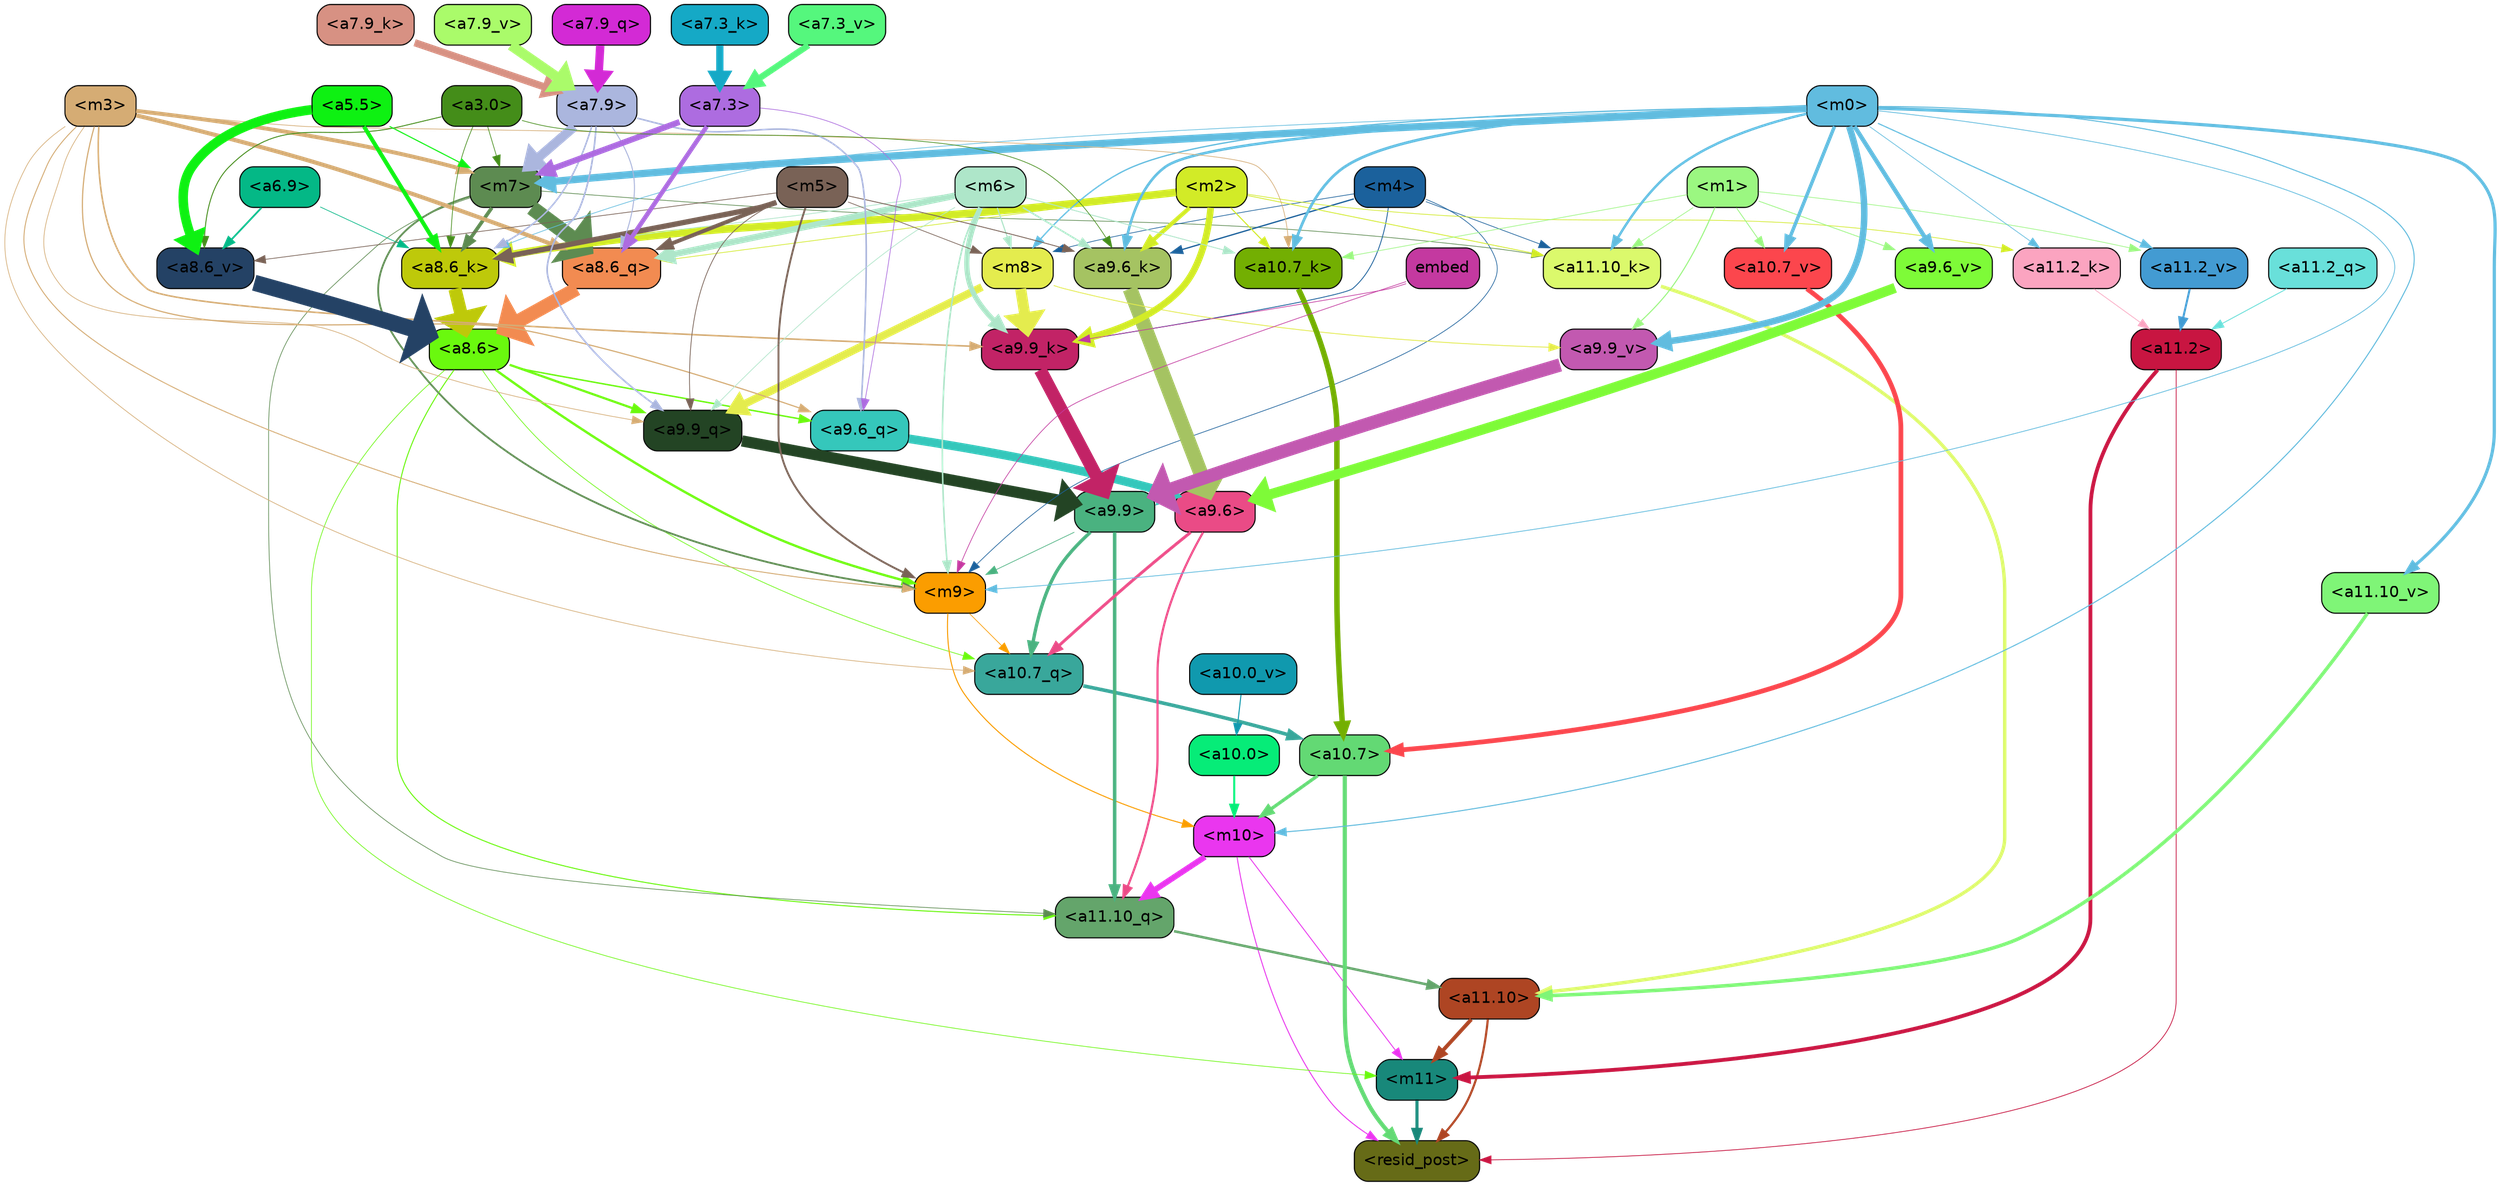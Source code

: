 strict digraph "" {
	graph [bgcolor=transparent,
		layout=dot,
		overlap=false,
		splines=true
	];
	"<m11>"	[color=black,
		fillcolor="#18887a",
		fontname=Helvetica,
		shape=box,
		style="filled, rounded"];
	"<resid_post>"	[color=black,
		fillcolor="#666b17",
		fontname=Helvetica,
		shape=box,
		style="filled, rounded"];
	"<m11>" -> "<resid_post>"	[color="#18887a",
		penwidth=2.702841281890869];
	"<a11.10>"	[color=black,
		fillcolor="#ae4523",
		fontname=Helvetica,
		shape=box,
		style="filled, rounded"];
	"<a11.10>" -> "<m11>"	[color="#ae4523",
		penwidth=3.3565988540649414];
	"<a11.10>" -> "<resid_post>"	[color="#ae4523",
		penwidth=1.9347846508026123];
	"<a11.2>"	[color=black,
		fillcolor="#c81541",
		fontname=Helvetica,
		shape=box,
		style="filled, rounded"];
	"<a11.2>" -> "<m11>"	[color="#c81541",
		penwidth=3.357710838317871];
	"<a11.2>" -> "<resid_post>"	[color="#c81541",
		penwidth=0.6756799221038818];
	"<m10>"	[color=black,
		fillcolor="#ea36ef",
		fontname=Helvetica,
		shape=box,
		style="filled, rounded"];
	"<m10>" -> "<m11>"	[color="#ea36ef",
		penwidth=0.7995781898498535];
	"<m10>" -> "<resid_post>"	[color="#ea36ef",
		penwidth=0.84842848777771];
	"<a11.10_q>"	[color=black,
		fillcolor="#64a56b",
		fontname=Helvetica,
		shape=box,
		style="filled, rounded"];
	"<m10>" -> "<a11.10_q>"	[color="#ea36ef",
		penwidth=5.131217956542969];
	"<a10.7>"	[color=black,
		fillcolor="#63d974",
		fontname=Helvetica,
		shape=box,
		style="filled, rounded"];
	"<a10.7>" -> "<resid_post>"	[color="#63d974",
		penwidth=3.701959013938904];
	"<a10.7>" -> "<m10>"	[color="#63d974",
		penwidth=2.9233598709106445];
	"<a8.6>"	[color=black,
		fillcolor="#6af90e",
		fontname=Helvetica,
		shape=box,
		style="filled, rounded"];
	"<a8.6>" -> "<m11>"	[color="#6af90e",
		penwidth=0.6];
	"<a8.6>" -> "<a11.10_q>"	[color="#6af90e",
		penwidth=0.8920164108276367];
	"<m9>"	[color=black,
		fillcolor="#fb9d00",
		fontname=Helvetica,
		shape=box,
		style="filled, rounded"];
	"<a8.6>" -> "<m9>"	[color="#6af90e",
		penwidth=2.0895538330078125];
	"<a10.7_q>"	[color=black,
		fillcolor="#39a79b",
		fontname=Helvetica,
		shape=box,
		style="filled, rounded"];
	"<a8.6>" -> "<a10.7_q>"	[color="#6af90e",
		penwidth=0.6];
	"<a9.9_q>"	[color=black,
		fillcolor="#234424",
		fontname=Helvetica,
		shape=box,
		style="filled, rounded"];
	"<a8.6>" -> "<a9.9_q>"	[color="#6af90e",
		penwidth=1.9669651985168457];
	"<a9.6_q>"	[color=black,
		fillcolor="#35c7bb",
		fontname=Helvetica,
		shape=box,
		style="filled, rounded"];
	"<a8.6>" -> "<a9.6_q>"	[color="#6af90e",
		penwidth=1.2784099578857422];
	"<a11.10_q>" -> "<a11.10>"	[color="#64a56b",
		penwidth=2.230653762817383];
	"<a11.2_q>"	[color=black,
		fillcolor="#69e0da",
		fontname=Helvetica,
		shape=box,
		style="filled, rounded"];
	"<a11.2_q>" -> "<a11.2>"	[color="#69e0da",
		penwidth=0.7805061340332031];
	"<a11.10_k>"	[color=black,
		fillcolor="#dbf96c",
		fontname=Helvetica,
		shape=box,
		style="filled, rounded"];
	"<a11.10_k>" -> "<a11.10>"	[color="#dbf96c",
		penwidth=3.010073661804199];
	"<a11.2_k>"	[color=black,
		fillcolor="#fba4c0",
		fontname=Helvetica,
		shape=box,
		style="filled, rounded"];
	"<a11.2_k>" -> "<a11.2>"	[color="#fba4c0",
		penwidth=0.6];
	"<a11.10_v>"	[color=black,
		fillcolor="#7ff577",
		fontname=Helvetica,
		shape=box,
		style="filled, rounded"];
	"<a11.10_v>" -> "<a11.10>"	[color="#7ff577",
		penwidth=3.0961761474609375];
	"<a11.2_v>"	[color=black,
		fillcolor="#439bd2",
		fontname=Helvetica,
		shape=box,
		style="filled, rounded"];
	"<a11.2_v>" -> "<a11.2>"	[color="#439bd2",
		penwidth=1.7951231002807617];
	"<a9.9>"	[color=black,
		fillcolor="#4ab280",
		fontname=Helvetica,
		shape=box,
		style="filled, rounded"];
	"<a9.9>" -> "<a11.10_q>"	[color="#4ab280",
		penwidth=3.086172103881836];
	"<a9.9>" -> "<m9>"	[color="#4ab280",
		penwidth=0.6];
	"<a9.9>" -> "<a10.7_q>"	[color="#4ab280",
		penwidth=2.9829912185668945];
	"<a9.6>"	[color=black,
		fillcolor="#ea4b86",
		fontname=Helvetica,
		shape=box,
		style="filled, rounded"];
	"<a9.6>" -> "<a11.10_q>"	[color="#ea4b86",
		penwidth=1.9188203811645508];
	"<a9.6>" -> "<a10.7_q>"	[color="#ea4b86",
		penwidth=2.6223926544189453];
	"<m7>"	[color=black,
		fillcolor="#5d8b51",
		fontname=Helvetica,
		shape=box,
		style="filled, rounded"];
	"<m7>" -> "<a11.10_q>"	[color="#5d8b51",
		penwidth=0.6];
	"<m7>" -> "<a11.10_k>"	[color="#5d8b51",
		penwidth=0.6];
	"<m7>" -> "<m9>"	[color="#5d8b51",
		penwidth=1.602376937866211];
	"<a8.6_q>"	[color=black,
		fillcolor="#f28b51",
		fontname=Helvetica,
		shape=box,
		style="filled, rounded"];
	"<m7>" -> "<a8.6_q>"	[color="#5d8b51",
		penwidth=13.241378784179688];
	"<a8.6_k>"	[color=black,
		fillcolor="#bec90a",
		fontname=Helvetica,
		shape=box,
		style="filled, rounded"];
	"<m7>" -> "<a8.6_k>"	[color="#5d8b51",
		penwidth=3.1968326568603516];
	"<m4>"	[color=black,
		fillcolor="#1b619c",
		fontname=Helvetica,
		shape=box,
		style="filled, rounded"];
	"<m4>" -> "<a11.10_k>"	[color="#1b619c",
		penwidth=0.6];
	"<m4>" -> "<m9>"	[color="#1b619c",
		penwidth=0.6];
	"<a9.9_k>"	[color=black,
		fillcolor="#c22366",
		fontname=Helvetica,
		shape=box,
		style="filled, rounded"];
	"<m4>" -> "<a9.9_k>"	[color="#1b619c",
		penwidth=0.7440586090087891];
	"<a9.6_k>"	[color=black,
		fillcolor="#a5c362",
		fontname=Helvetica,
		shape=box,
		style="filled, rounded"];
	"<m4>" -> "<a9.6_k>"	[color="#1b619c",
		penwidth=1.1381549835205078];
	"<m8>"	[color=black,
		fillcolor="#e4ec4e",
		fontname=Helvetica,
		shape=box,
		style="filled, rounded"];
	"<m4>" -> "<m8>"	[color="#1b619c",
		penwidth=0.6];
	"<m2>"	[color=black,
		fillcolor="#d2eb27",
		fontname=Helvetica,
		shape=box,
		style="filled, rounded"];
	"<m2>" -> "<a11.10_k>"	[color="#d2eb27",
		penwidth=0.7053709030151367];
	"<m2>" -> "<a11.2_k>"	[color="#d2eb27",
		penwidth=0.6];
	"<a10.7_k>"	[color=black,
		fillcolor="#73af02",
		fontname=Helvetica,
		shape=box,
		style="filled, rounded"];
	"<m2>" -> "<a10.7_k>"	[color="#d2eb27",
		penwidth=0.9458351135253906];
	"<m2>" -> "<a9.9_k>"	[color="#d2eb27",
		penwidth=5.899354457855225];
	"<m2>" -> "<a9.6_k>"	[color="#d2eb27",
		penwidth=3.641721725463867];
	"<m2>" -> "<a8.6_q>"	[color="#d2eb27",
		penwidth=0.6];
	"<m2>" -> "<a8.6_k>"	[color="#d2eb27",
		penwidth=6.741854667663574];
	"<m1>"	[color=black,
		fillcolor="#9bf781",
		fontname=Helvetica,
		shape=box,
		style="filled, rounded"];
	"<m1>" -> "<a11.10_k>"	[color="#9bf781",
		penwidth=0.6];
	"<m1>" -> "<a11.2_v>"	[color="#9bf781",
		penwidth=0.6];
	"<m1>" -> "<a10.7_k>"	[color="#9bf781",
		penwidth=0.6];
	"<a10.7_v>"	[color=black,
		fillcolor="#fc464d",
		fontname=Helvetica,
		shape=box,
		style="filled, rounded"];
	"<m1>" -> "<a10.7_v>"	[color="#9bf781",
		penwidth=0.7276821136474609];
	"<a9.9_v>"	[color=black,
		fillcolor="#c259b0",
		fontname=Helvetica,
		shape=box,
		style="filled, rounded"];
	"<m1>" -> "<a9.9_v>"	[color="#9bf781",
		penwidth=0.9372577667236328];
	"<a9.6_v>"	[color=black,
		fillcolor="#7efb38",
		fontname=Helvetica,
		shape=box,
		style="filled, rounded"];
	"<m1>" -> "<a9.6_v>"	[color="#9bf781",
		penwidth=0.6895580291748047];
	"<m0>"	[color=black,
		fillcolor="#61bcdf",
		fontname=Helvetica,
		shape=box,
		style="filled, rounded"];
	"<m0>" -> "<m10>"	[color="#61bcdf",
		penwidth=0.9029474258422852];
	"<m0>" -> "<a11.10_k>"	[color="#61bcdf",
		penwidth=2.144052505493164];
	"<m0>" -> "<a11.2_k>"	[color="#61bcdf",
		penwidth=0.6134786605834961];
	"<m0>" -> "<a11.10_v>"	[color="#61bcdf",
		penwidth=2.813839912414551];
	"<m0>" -> "<a11.2_v>"	[color="#61bcdf",
		penwidth=0.9900531768798828];
	"<m0>" -> "<m7>"	[color="#61bcdf",
		penwidth=6.471525192260742];
	"<m0>" -> "<m9>"	[color="#61bcdf",
		penwidth=0.6837482452392578];
	"<m0>" -> "<a10.7_k>"	[color="#61bcdf",
		penwidth=2.4311294555664062];
	"<m0>" -> "<a10.7_v>"	[color="#61bcdf",
		penwidth=3.061185836791992];
	"<m0>" -> "<a9.6_k>"	[color="#61bcdf",
		penwidth=2.3033218383789062];
	"<m0>" -> "<a9.9_v>"	[color="#61bcdf",
		penwidth=5.749459266662598];
	"<m0>" -> "<a9.6_v>"	[color="#61bcdf",
		penwidth=3.8124656677246094];
	"<m0>" -> "<m8>"	[color="#61bcdf",
		penwidth=1.1439266204833984];
	"<m0>" -> "<a8.6_k>"	[color="#61bcdf",
		penwidth=0.6];
	"<a10.0>"	[color=black,
		fillcolor="#06ec78",
		fontname=Helvetica,
		shape=box,
		style="filled, rounded"];
	"<a10.0>" -> "<m10>"	[color="#06ec78",
		penwidth=1.7953290939331055];
	"<m9>" -> "<m10>"	[color="#fb9d00",
		penwidth=0.8976783752441406];
	"<m9>" -> "<a10.7_q>"	[color="#fb9d00",
		penwidth=0.6];
	"<a10.7_q>" -> "<a10.7>"	[color="#39a79b",
		penwidth=3.1667375564575195];
	"<a10.7_k>" -> "<a10.7>"	[color="#73af02",
		penwidth=4.86921501159668];
	"<a10.7_v>" -> "<a10.7>"	[color="#fc464d",
		penwidth=4.189113616943359];
	"<a10.0_v>"	[color=black,
		fillcolor="#1099ae",
		fontname=Helvetica,
		shape=box,
		style="filled, rounded"];
	"<a10.0_v>" -> "<a10.0>"	[color="#1099ae",
		penwidth=0.9297943115234375];
	"<m3>"	[color=black,
		fillcolor="#d5ac74",
		fontname=Helvetica,
		shape=box,
		style="filled, rounded"];
	"<m3>" -> "<m7>"	[color="#d5ac74",
		penwidth=3.516108512878418];
	"<m3>" -> "<m9>"	[color="#d5ac74",
		penwidth=0.8340511322021484];
	"<m3>" -> "<a10.7_q>"	[color="#d5ac74",
		penwidth=0.6];
	"<m3>" -> "<a10.7_k>"	[color="#d5ac74",
		penwidth=0.6];
	"<m3>" -> "<a9.9_q>"	[color="#d5ac74",
		penwidth=0.6];
	"<m3>" -> "<a9.6_q>"	[color="#d5ac74",
		penwidth=1.023146629333496];
	"<m3>" -> "<a9.9_k>"	[color="#d5ac74",
		penwidth=1.3686113357543945];
	"<m3>" -> "<a8.6_q>"	[color="#d5ac74",
		penwidth=3.662356376647949];
	"<m6>"	[color=black,
		fillcolor="#aee6c9",
		fontname=Helvetica,
		shape=box,
		style="filled, rounded"];
	"<m6>" -> "<m9>"	[color="#aee6c9",
		penwidth=1.3627052307128906];
	"<m6>" -> "<a10.7_k>"	[color="#aee6c9",
		penwidth=0.7860317230224609];
	"<m6>" -> "<a9.9_q>"	[color="#aee6c9",
		penwidth=0.6];
	"<m6>" -> "<a9.9_k>"	[color="#aee6c9",
		penwidth=4.531258583068848];
	"<m6>" -> "<a9.6_k>"	[color="#aee6c9",
		penwidth=1.4181280136108398];
	"<m6>" -> "<m8>"	[color="#aee6c9",
		penwidth=1.0155630111694336];
	"<m6>" -> "<a8.6_q>"	[color="#aee6c9",
		penwidth=5.633528709411621];
	"<m6>" -> "<a8.6_k>"	[color="#aee6c9",
		penwidth=0.6571521759033203];
	"<m5>"	[color=black,
		fillcolor="#796256",
		fontname=Helvetica,
		shape=box,
		style="filled, rounded"];
	"<m5>" -> "<m9>"	[color="#796256",
		penwidth=1.681243896484375];
	"<m5>" -> "<a9.9_q>"	[color="#796256",
		penwidth=0.6613569259643555];
	"<m5>" -> "<a9.6_k>"	[color="#796256",
		penwidth=0.758631706237793];
	"<m5>" -> "<m8>"	[color="#796256",
		penwidth=0.6134414672851562];
	"<m5>" -> "<a8.6_q>"	[color="#796256",
		penwidth=3.4897823333740234];
	"<m5>" -> "<a8.6_k>"	[color="#796256",
		penwidth=4.6982269287109375];
	"<a8.6_v>"	[color=black,
		fillcolor="#244265",
		fontname=Helvetica,
		shape=box,
		style="filled, rounded"];
	"<m5>" -> "<a8.6_v>"	[color="#796256",
		penwidth=0.6290683746337891];
	embed	[color=black,
		fillcolor="#c439a0",
		fontname=Helvetica,
		shape=box,
		style="filled, rounded"];
	embed -> "<m9>"	[color="#c439a0",
		penwidth=0.6];
	embed -> "<a9.9_k>"	[color="#c439a0",
		penwidth=0.6];
	"<a9.9_q>" -> "<a9.9>"	[color="#234424",
		penwidth=9.939762115478516];
	"<a9.6_q>" -> "<a9.6>"	[color="#35c7bb",
		penwidth=7.661715507507324];
	"<a9.9_k>" -> "<a9.9>"	[color="#c22366",
		penwidth=11.399191856384277];
	"<a9.6_k>" -> "<a9.6>"	[color="#a5c362",
		penwidth=13.081165313720703];
	"<a9.9_v>" -> "<a9.9>"	[color="#c259b0",
		penwidth=11.790493965148926];
	"<a9.6_v>" -> "<a9.6>"	[color="#7efb38",
		penwidth=8.907938003540039];
	"<m8>" -> "<a9.9_q>"	[color="#e4ec4e",
		penwidth=6.900845050811768];
	"<m8>" -> "<a9.9_k>"	[color="#e4ec4e",
		penwidth=9.720273971557617];
	"<m8>" -> "<a9.9_v>"	[color="#e4ec4e",
		penwidth=0.7325820922851562];
	"<a7.9>"	[color=black,
		fillcolor="#abb6de",
		fontname=Helvetica,
		shape=box,
		style="filled, rounded"];
	"<a7.9>" -> "<m7>"	[color="#abb6de",
		penwidth=8.380303382873535];
	"<a7.9>" -> "<a9.9_q>"	[color="#abb6de",
		penwidth=1.4397644996643066];
	"<a7.9>" -> "<a9.6_q>"	[color="#abb6de",
		penwidth=1.3931035995483398];
	"<a7.9>" -> "<a8.6_q>"	[color="#abb6de",
		penwidth=0.8684206008911133];
	"<a7.9>" -> "<a8.6_k>"	[color="#abb6de",
		penwidth=1.3346061706542969];
	"<a7.3>"	[color=black,
		fillcolor="#ad6ce0",
		fontname=Helvetica,
		shape=box,
		style="filled, rounded"];
	"<a7.3>" -> "<m7>"	[color="#ad6ce0",
		penwidth=5.218400001525879];
	"<a7.3>" -> "<a9.6_q>"	[color="#ad6ce0",
		penwidth=0.6];
	"<a7.3>" -> "<a8.6_q>"	[color="#ad6ce0",
		penwidth=3.9724788665771484];
	"<a3.0>"	[color=black,
		fillcolor="#448d19",
		fontname=Helvetica,
		shape=box,
		style="filled, rounded"];
	"<a3.0>" -> "<m7>"	[color="#448d19",
		penwidth=0.6];
	"<a3.0>" -> "<a9.6_k>"	[color="#448d19",
		penwidth=0.6];
	"<a3.0>" -> "<a8.6_k>"	[color="#448d19",
		penwidth=0.6];
	"<a3.0>" -> "<a8.6_v>"	[color="#448d19",
		penwidth=0.8148288726806641];
	"<a8.6_q>" -> "<a8.6>"	[color="#f28b51",
		penwidth=12.358373165130615];
	"<a8.6_k>" -> "<a8.6>"	[color="#bec90a",
		penwidth=11.655789375305176];
	"<a8.6_v>" -> "<a8.6>"	[color="#244265",
		penwidth=14.296124935150146];
	"<a6.9>"	[color=black,
		fillcolor="#04b886",
		fontname=Helvetica,
		shape=box,
		style="filled, rounded"];
	"<a6.9>" -> "<a8.6_k>"	[color="#04b886",
		penwidth=0.6];
	"<a6.9>" -> "<a8.6_v>"	[color="#04b886",
		penwidth=1.563425064086914];
	"<a5.5>"	[color=black,
		fillcolor="#0ef112",
		fontname=Helvetica,
		shape=box,
		style="filled, rounded"];
	"<a5.5>" -> "<m7>"	[color="#0ef112",
		penwidth=0.94769287109375];
	"<a5.5>" -> "<a8.6_k>"	[color="#0ef112",
		penwidth=3.608060836791992];
	"<a5.5>" -> "<a8.6_v>"	[color="#0ef112",
		penwidth=8.398509979248047];
	"<a7.9_q>"	[color=black,
		fillcolor="#d32ad5",
		fontname=Helvetica,
		shape=box,
		style="filled, rounded"];
	"<a7.9_q>" -> "<a7.9>"	[color="#d32ad5",
		penwidth=7.43217658996582];
	"<a7.9_k>"	[color=black,
		fillcolor="#d79183",
		fontname=Helvetica,
		shape=box,
		style="filled, rounded"];
	"<a7.9_k>" -> "<a7.9>"	[color="#d79183",
		penwidth=6.416324615478516];
	"<a7.3_k>"	[color=black,
		fillcolor="#15a9c6",
		fontname=Helvetica,
		shape=box,
		style="filled, rounded"];
	"<a7.3_k>" -> "<a7.3>"	[color="#15a9c6",
		penwidth=6.420154571533203];
	"<a7.9_v>"	[color=black,
		fillcolor="#aafb6a",
		fontname=Helvetica,
		shape=box,
		style="filled, rounded"];
	"<a7.9_v>" -> "<a7.9>"	[color="#aafb6a",
		penwidth=9.050997257232666];
	"<a7.3_v>"	[color=black,
		fillcolor="#55f77d",
		fontname=Helvetica,
		shape=box,
		style="filled, rounded"];
	"<a7.3_v>" -> "<a7.3>"	[color="#55f77d",
		penwidth=5.585755348205566];
}
